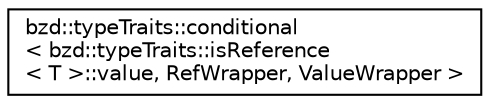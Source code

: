 digraph "Graphical Class Hierarchy"
{
  edge [fontname="Helvetica",fontsize="10",labelfontname="Helvetica",labelfontsize="10"];
  node [fontname="Helvetica",fontsize="10",shape=record];
  rankdir="LR";
  Node0 [label="bzd::typeTraits::conditional\l\< bzd::typeTraits::isReference\l\< T \>::value, RefWrapper, ValueWrapper \>",height=0.2,width=0.4,color="black", fillcolor="white", style="filled",URL="$structbzd_1_1typeTraits_1_1conditional.html"];
}
